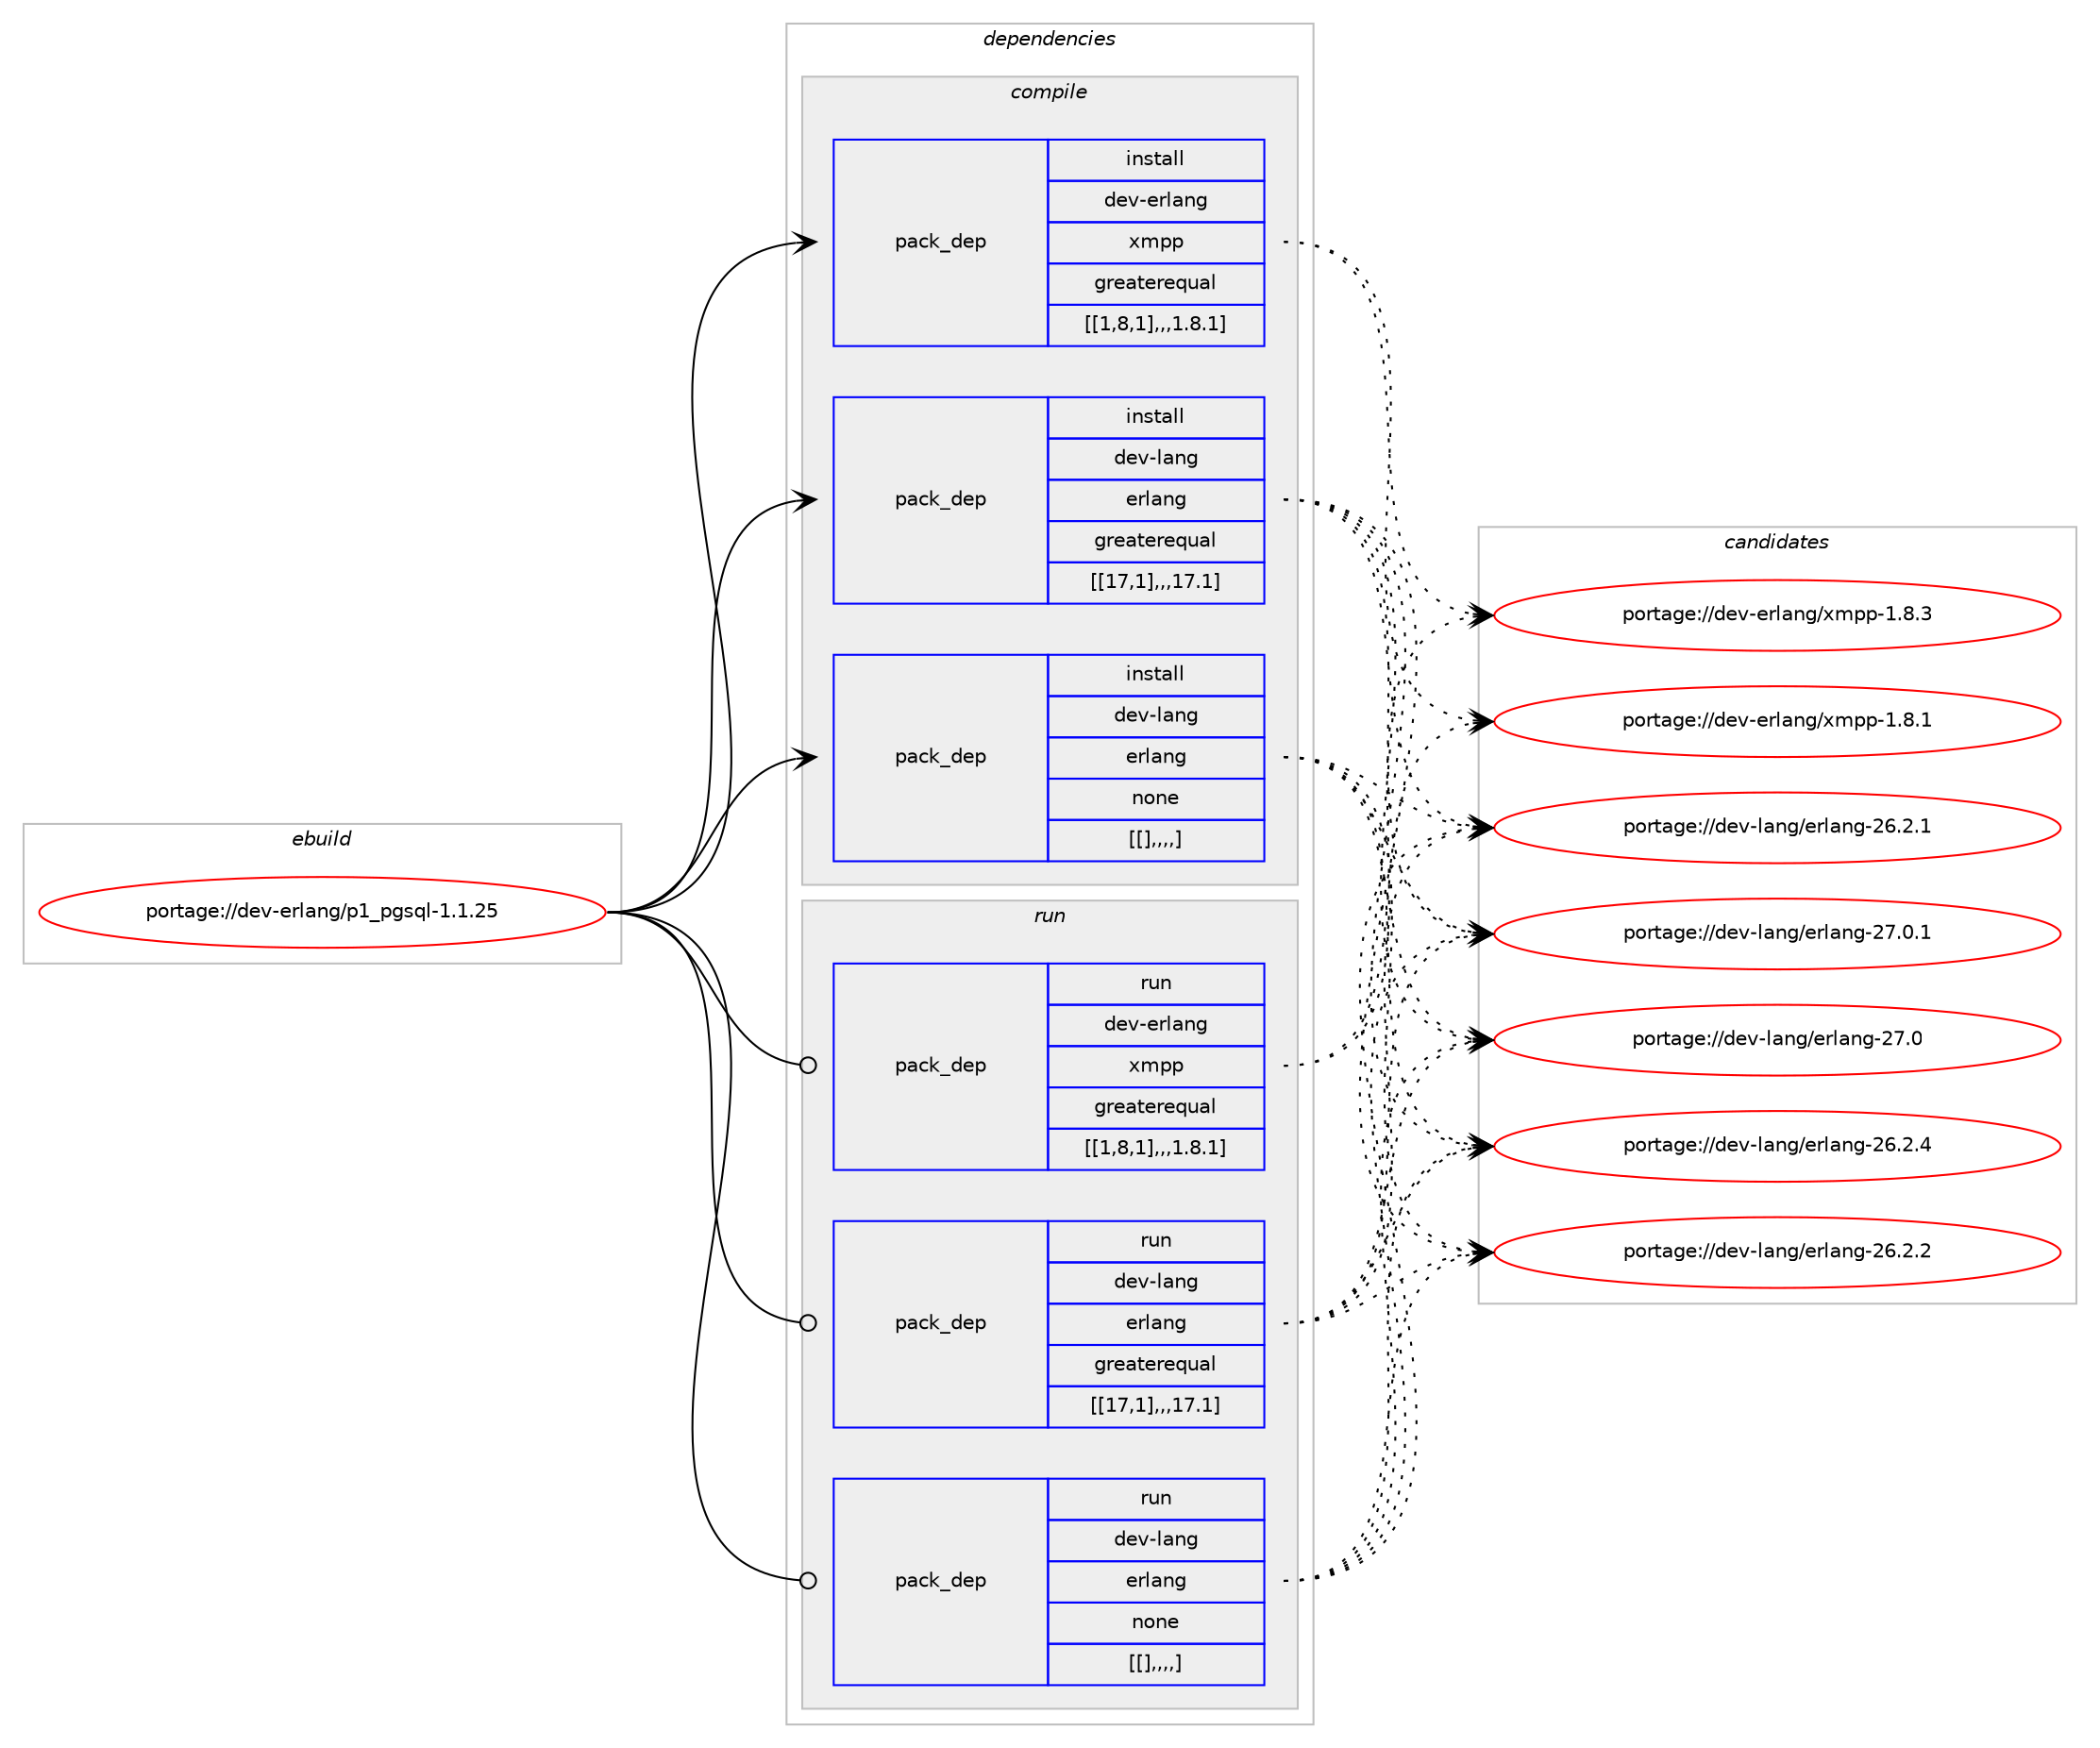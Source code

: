 digraph prolog {

# *************
# Graph options
# *************

newrank=true;
concentrate=true;
compound=true;
graph [rankdir=LR,fontname=Helvetica,fontsize=10,ranksep=1.5];#, ranksep=2.5, nodesep=0.2];
edge  [arrowhead=vee];
node  [fontname=Helvetica,fontsize=10];

# **********
# The ebuild
# **********

subgraph cluster_leftcol {
color=gray;
label=<<i>ebuild</i>>;
id [label="portage://dev-erlang/p1_pgsql-1.1.25", color=red, width=4, href="../dev-erlang/p1_pgsql-1.1.25.svg"];
}

# ****************
# The dependencies
# ****************

subgraph cluster_midcol {
color=gray;
label=<<i>dependencies</i>>;
subgraph cluster_compile {
fillcolor="#eeeeee";
style=filled;
label=<<i>compile</i>>;
subgraph pack55956 {
dependency78474 [label=<<TABLE BORDER="0" CELLBORDER="1" CELLSPACING="0" CELLPADDING="4" WIDTH="220"><TR><TD ROWSPAN="6" CELLPADDING="30">pack_dep</TD></TR><TR><TD WIDTH="110">install</TD></TR><TR><TD>dev-erlang</TD></TR><TR><TD>xmpp</TD></TR><TR><TD>greaterequal</TD></TR><TR><TD>[[1,8,1],,,1.8.1]</TD></TR></TABLE>>, shape=none, color=blue];
}
id:e -> dependency78474:w [weight=20,style="solid",arrowhead="vee"];
subgraph pack56002 {
dependency78485 [label=<<TABLE BORDER="0" CELLBORDER="1" CELLSPACING="0" CELLPADDING="4" WIDTH="220"><TR><TD ROWSPAN="6" CELLPADDING="30">pack_dep</TD></TR><TR><TD WIDTH="110">install</TD></TR><TR><TD>dev-lang</TD></TR><TR><TD>erlang</TD></TR><TR><TD>greaterequal</TD></TR><TR><TD>[[17,1],,,17.1]</TD></TR></TABLE>>, shape=none, color=blue];
}
id:e -> dependency78485:w [weight=20,style="solid",arrowhead="vee"];
subgraph pack56004 {
dependency78488 [label=<<TABLE BORDER="0" CELLBORDER="1" CELLSPACING="0" CELLPADDING="4" WIDTH="220"><TR><TD ROWSPAN="6" CELLPADDING="30">pack_dep</TD></TR><TR><TD WIDTH="110">install</TD></TR><TR><TD>dev-lang</TD></TR><TR><TD>erlang</TD></TR><TR><TD>none</TD></TR><TR><TD>[[],,,,]</TD></TR></TABLE>>, shape=none, color=blue];
}
id:e -> dependency78488:w [weight=20,style="solid",arrowhead="vee"];
}
subgraph cluster_compileandrun {
fillcolor="#eeeeee";
style=filled;
label=<<i>compile and run</i>>;
}
subgraph cluster_run {
fillcolor="#eeeeee";
style=filled;
label=<<i>run</i>>;
subgraph pack56009 {
dependency78505 [label=<<TABLE BORDER="0" CELLBORDER="1" CELLSPACING="0" CELLPADDING="4" WIDTH="220"><TR><TD ROWSPAN="6" CELLPADDING="30">pack_dep</TD></TR><TR><TD WIDTH="110">run</TD></TR><TR><TD>dev-erlang</TD></TR><TR><TD>xmpp</TD></TR><TR><TD>greaterequal</TD></TR><TR><TD>[[1,8,1],,,1.8.1]</TD></TR></TABLE>>, shape=none, color=blue];
}
id:e -> dependency78505:w [weight=20,style="solid",arrowhead="odot"];
subgraph pack56029 {
dependency78516 [label=<<TABLE BORDER="0" CELLBORDER="1" CELLSPACING="0" CELLPADDING="4" WIDTH="220"><TR><TD ROWSPAN="6" CELLPADDING="30">pack_dep</TD></TR><TR><TD WIDTH="110">run</TD></TR><TR><TD>dev-lang</TD></TR><TR><TD>erlang</TD></TR><TR><TD>greaterequal</TD></TR><TR><TD>[[17,1],,,17.1]</TD></TR></TABLE>>, shape=none, color=blue];
}
id:e -> dependency78516:w [weight=20,style="solid",arrowhead="odot"];
subgraph pack56033 {
dependency78519 [label=<<TABLE BORDER="0" CELLBORDER="1" CELLSPACING="0" CELLPADDING="4" WIDTH="220"><TR><TD ROWSPAN="6" CELLPADDING="30">pack_dep</TD></TR><TR><TD WIDTH="110">run</TD></TR><TR><TD>dev-lang</TD></TR><TR><TD>erlang</TD></TR><TR><TD>none</TD></TR><TR><TD>[[],,,,]</TD></TR></TABLE>>, shape=none, color=blue];
}
id:e -> dependency78519:w [weight=20,style="solid",arrowhead="odot"];
}
}

# **************
# The candidates
# **************

subgraph cluster_choices {
rank=same;
color=gray;
label=<<i>candidates</i>>;

subgraph choice55482 {
color=black;
nodesep=1;
choice100101118451011141089711010347120109112112454946564651 [label="portage://dev-erlang/xmpp-1.8.3", color=red, width=4,href="../dev-erlang/xmpp-1.8.3.svg"];
choice100101118451011141089711010347120109112112454946564649 [label="portage://dev-erlang/xmpp-1.8.1", color=red, width=4,href="../dev-erlang/xmpp-1.8.1.svg"];
dependency78474:e -> choice100101118451011141089711010347120109112112454946564651:w [style=dotted,weight="100"];
dependency78474:e -> choice100101118451011141089711010347120109112112454946564649:w [style=dotted,weight="100"];
}
subgraph choice55508 {
color=black;
nodesep=1;
choice1001011184510897110103471011141089711010345505546484649 [label="portage://dev-lang/erlang-27.0.1", color=red, width=4,href="../dev-lang/erlang-27.0.1.svg"];
choice100101118451089711010347101114108971101034550554648 [label="portage://dev-lang/erlang-27.0", color=red, width=4,href="../dev-lang/erlang-27.0.svg"];
choice1001011184510897110103471011141089711010345505446504652 [label="portage://dev-lang/erlang-26.2.4", color=red, width=4,href="../dev-lang/erlang-26.2.4.svg"];
choice1001011184510897110103471011141089711010345505446504650 [label="portage://dev-lang/erlang-26.2.2", color=red, width=4,href="../dev-lang/erlang-26.2.2.svg"];
choice1001011184510897110103471011141089711010345505446504649 [label="portage://dev-lang/erlang-26.2.1", color=red, width=4,href="../dev-lang/erlang-26.2.1.svg"];
dependency78485:e -> choice1001011184510897110103471011141089711010345505546484649:w [style=dotted,weight="100"];
dependency78485:e -> choice100101118451089711010347101114108971101034550554648:w [style=dotted,weight="100"];
dependency78485:e -> choice1001011184510897110103471011141089711010345505446504652:w [style=dotted,weight="100"];
dependency78485:e -> choice1001011184510897110103471011141089711010345505446504650:w [style=dotted,weight="100"];
dependency78485:e -> choice1001011184510897110103471011141089711010345505446504649:w [style=dotted,weight="100"];
}
subgraph choice55583 {
color=black;
nodesep=1;
choice1001011184510897110103471011141089711010345505546484649 [label="portage://dev-lang/erlang-27.0.1", color=red, width=4,href="../dev-lang/erlang-27.0.1.svg"];
choice100101118451089711010347101114108971101034550554648 [label="portage://dev-lang/erlang-27.0", color=red, width=4,href="../dev-lang/erlang-27.0.svg"];
choice1001011184510897110103471011141089711010345505446504652 [label="portage://dev-lang/erlang-26.2.4", color=red, width=4,href="../dev-lang/erlang-26.2.4.svg"];
choice1001011184510897110103471011141089711010345505446504650 [label="portage://dev-lang/erlang-26.2.2", color=red, width=4,href="../dev-lang/erlang-26.2.2.svg"];
choice1001011184510897110103471011141089711010345505446504649 [label="portage://dev-lang/erlang-26.2.1", color=red, width=4,href="../dev-lang/erlang-26.2.1.svg"];
dependency78488:e -> choice1001011184510897110103471011141089711010345505546484649:w [style=dotted,weight="100"];
dependency78488:e -> choice100101118451089711010347101114108971101034550554648:w [style=dotted,weight="100"];
dependency78488:e -> choice1001011184510897110103471011141089711010345505446504652:w [style=dotted,weight="100"];
dependency78488:e -> choice1001011184510897110103471011141089711010345505446504650:w [style=dotted,weight="100"];
dependency78488:e -> choice1001011184510897110103471011141089711010345505446504649:w [style=dotted,weight="100"];
}
subgraph choice55609 {
color=black;
nodesep=1;
choice100101118451011141089711010347120109112112454946564651 [label="portage://dev-erlang/xmpp-1.8.3", color=red, width=4,href="../dev-erlang/xmpp-1.8.3.svg"];
choice100101118451011141089711010347120109112112454946564649 [label="portage://dev-erlang/xmpp-1.8.1", color=red, width=4,href="../dev-erlang/xmpp-1.8.1.svg"];
dependency78505:e -> choice100101118451011141089711010347120109112112454946564651:w [style=dotted,weight="100"];
dependency78505:e -> choice100101118451011141089711010347120109112112454946564649:w [style=dotted,weight="100"];
}
subgraph choice55670 {
color=black;
nodesep=1;
choice1001011184510897110103471011141089711010345505546484649 [label="portage://dev-lang/erlang-27.0.1", color=red, width=4,href="../dev-lang/erlang-27.0.1.svg"];
choice100101118451089711010347101114108971101034550554648 [label="portage://dev-lang/erlang-27.0", color=red, width=4,href="../dev-lang/erlang-27.0.svg"];
choice1001011184510897110103471011141089711010345505446504652 [label="portage://dev-lang/erlang-26.2.4", color=red, width=4,href="../dev-lang/erlang-26.2.4.svg"];
choice1001011184510897110103471011141089711010345505446504650 [label="portage://dev-lang/erlang-26.2.2", color=red, width=4,href="../dev-lang/erlang-26.2.2.svg"];
choice1001011184510897110103471011141089711010345505446504649 [label="portage://dev-lang/erlang-26.2.1", color=red, width=4,href="../dev-lang/erlang-26.2.1.svg"];
dependency78516:e -> choice1001011184510897110103471011141089711010345505546484649:w [style=dotted,weight="100"];
dependency78516:e -> choice100101118451089711010347101114108971101034550554648:w [style=dotted,weight="100"];
dependency78516:e -> choice1001011184510897110103471011141089711010345505446504652:w [style=dotted,weight="100"];
dependency78516:e -> choice1001011184510897110103471011141089711010345505446504650:w [style=dotted,weight="100"];
dependency78516:e -> choice1001011184510897110103471011141089711010345505446504649:w [style=dotted,weight="100"];
}
subgraph choice55684 {
color=black;
nodesep=1;
choice1001011184510897110103471011141089711010345505546484649 [label="portage://dev-lang/erlang-27.0.1", color=red, width=4,href="../dev-lang/erlang-27.0.1.svg"];
choice100101118451089711010347101114108971101034550554648 [label="portage://dev-lang/erlang-27.0", color=red, width=4,href="../dev-lang/erlang-27.0.svg"];
choice1001011184510897110103471011141089711010345505446504652 [label="portage://dev-lang/erlang-26.2.4", color=red, width=4,href="../dev-lang/erlang-26.2.4.svg"];
choice1001011184510897110103471011141089711010345505446504650 [label="portage://dev-lang/erlang-26.2.2", color=red, width=4,href="../dev-lang/erlang-26.2.2.svg"];
choice1001011184510897110103471011141089711010345505446504649 [label="portage://dev-lang/erlang-26.2.1", color=red, width=4,href="../dev-lang/erlang-26.2.1.svg"];
dependency78519:e -> choice1001011184510897110103471011141089711010345505546484649:w [style=dotted,weight="100"];
dependency78519:e -> choice100101118451089711010347101114108971101034550554648:w [style=dotted,weight="100"];
dependency78519:e -> choice1001011184510897110103471011141089711010345505446504652:w [style=dotted,weight="100"];
dependency78519:e -> choice1001011184510897110103471011141089711010345505446504650:w [style=dotted,weight="100"];
dependency78519:e -> choice1001011184510897110103471011141089711010345505446504649:w [style=dotted,weight="100"];
}
}

}
